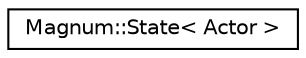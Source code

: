digraph "圖形化之類別階層"
{
  edge [fontname="Helvetica",fontsize="10",labelfontname="Helvetica",labelfontsize="10"];
  node [fontname="Helvetica",fontsize="10",shape=record];
  rankdir="LR";
  Node1 [label="Magnum::State\< Actor \>",height=0.2,width=0.4,color="black", fillcolor="white", style="filled",URL="$class_magnum_1_1_state.html"];
}
